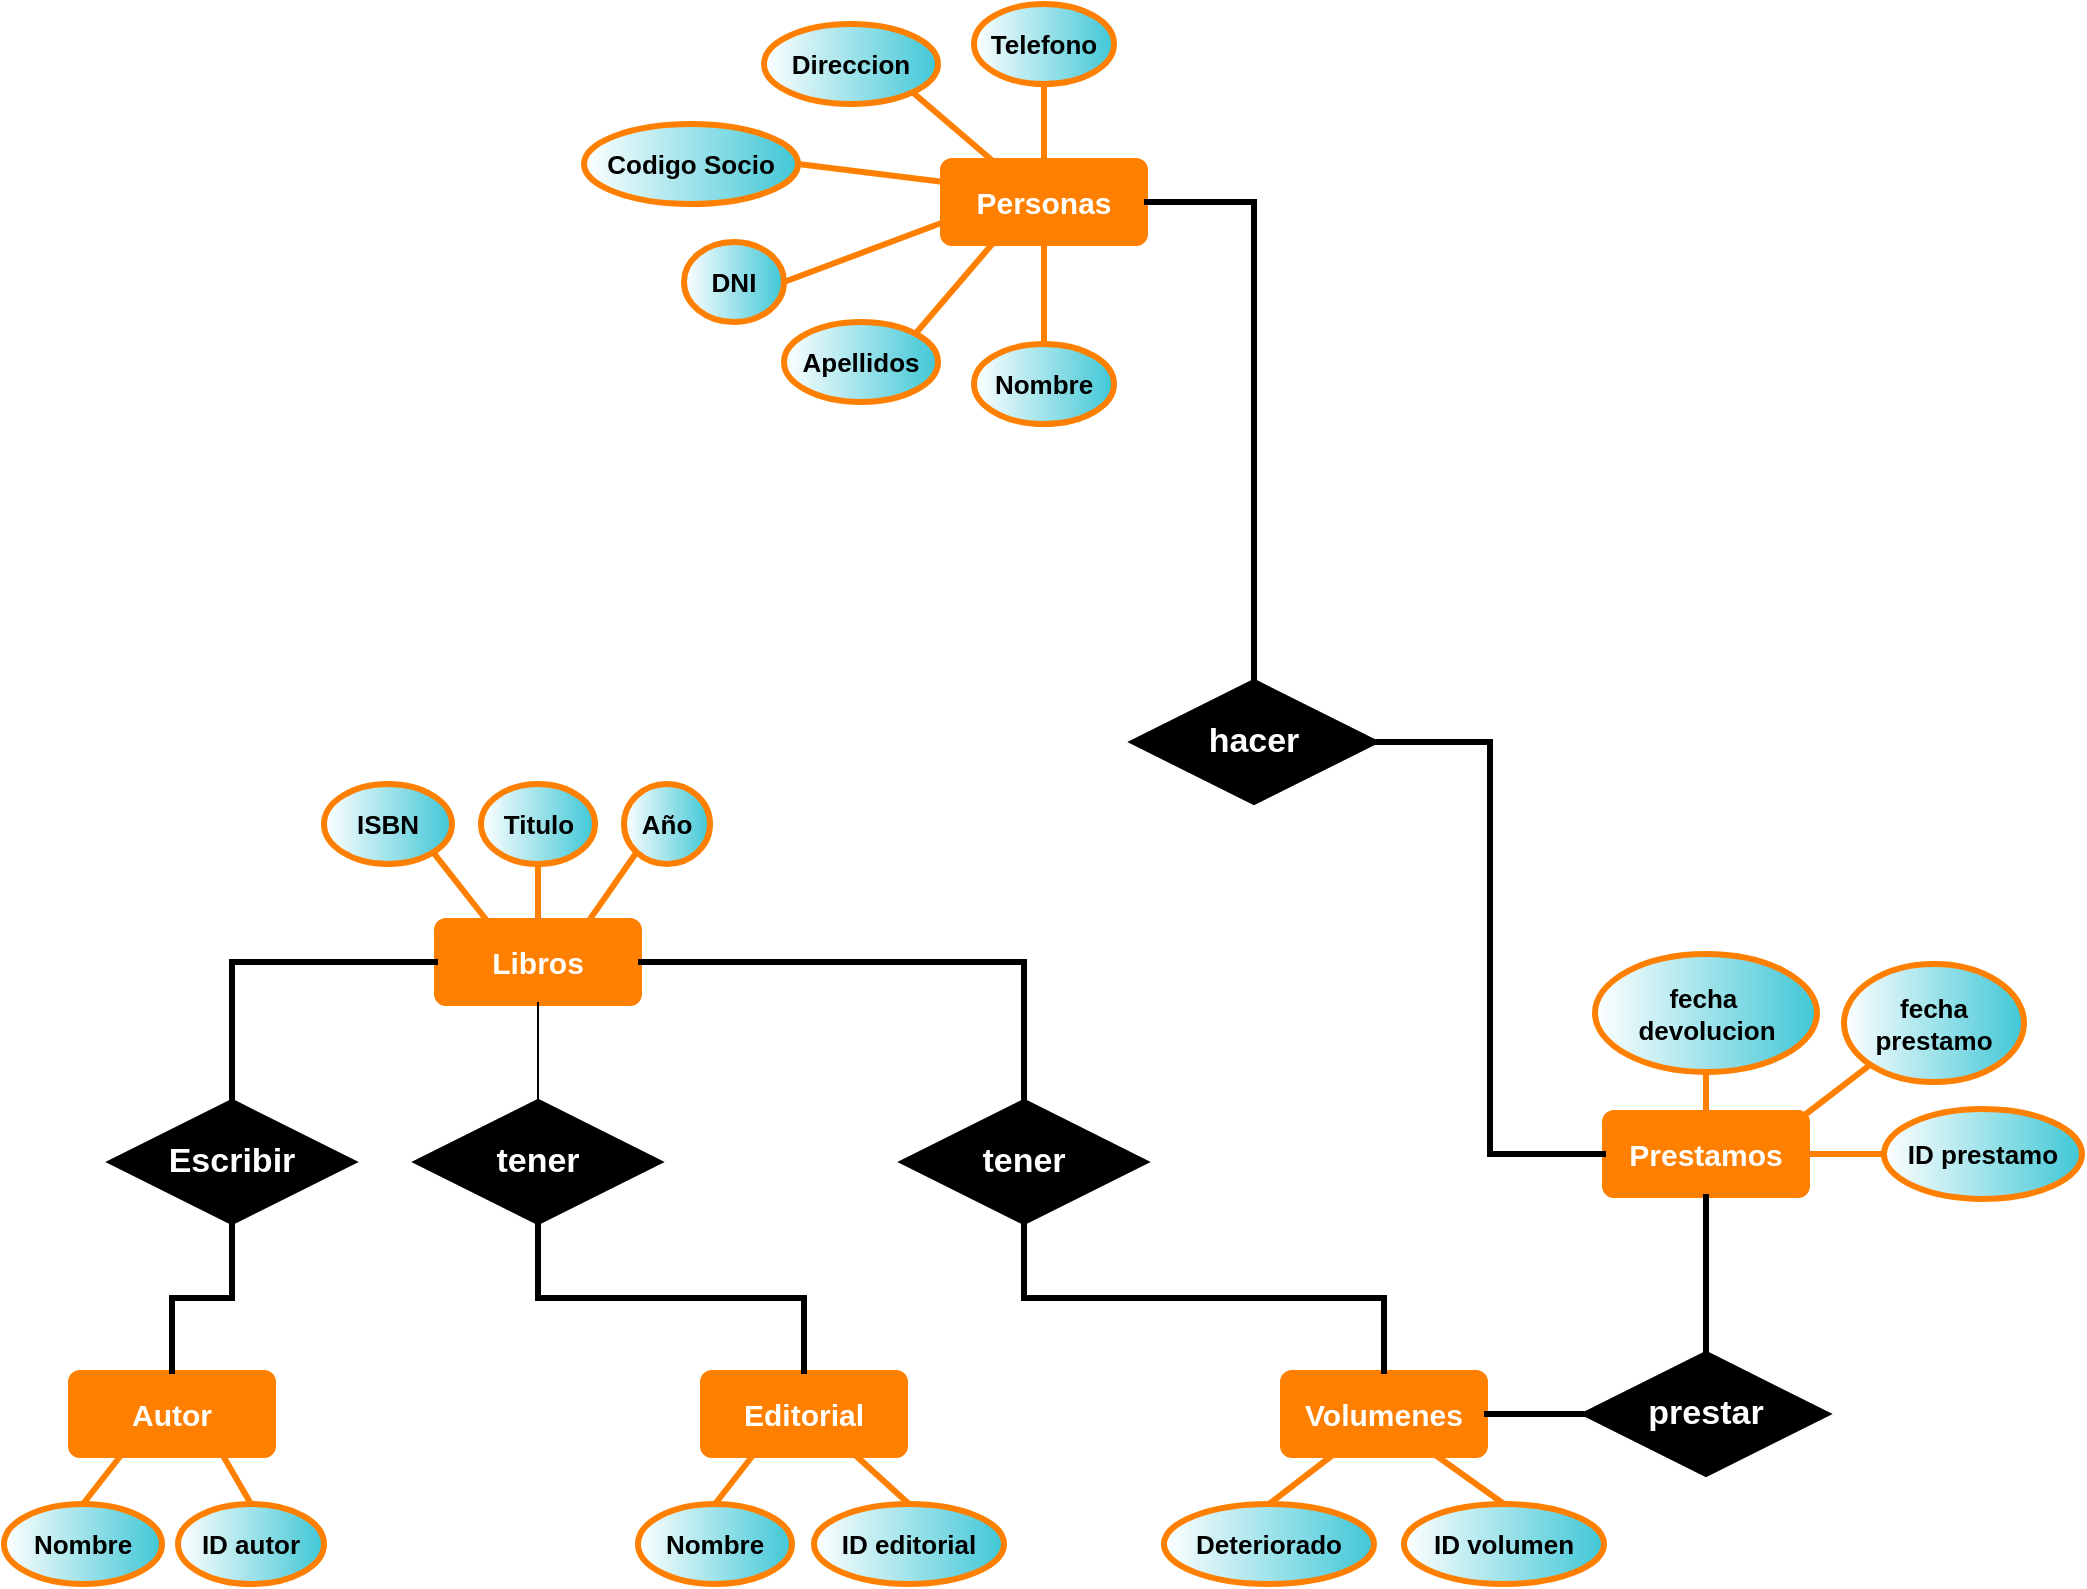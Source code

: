 <mxfile version="21.7.1" type="github">
  <diagram name="Página-1" id="_RUF-M6HG5x_qtiw6F-5">
    <mxGraphModel dx="1760" dy="1032" grid="1" gridSize="10" guides="1" tooltips="1" connect="1" arrows="1" fold="1" page="1" pageScale="1" pageWidth="827" pageHeight="1169" math="0" shadow="0">
      <root>
        <mxCell id="0" />
        <mxCell id="1" parent="0" />
        <mxCell id="2q3YrmP-40-0muAZAwQs-14" value="Personas" style="rounded=1;arcSize=10;whiteSpace=wrap;html=1;align=center;fillColor=#FF8000;strokeColor=#FF8000;fontStyle=1;fontSize=15;strokeWidth=4;fontColor=#FFFFFF;" parent="1" vertex="1">
          <mxGeometry x="790" y="189" width="100" height="40" as="geometry" />
        </mxCell>
        <mxCell id="2q3YrmP-40-0muAZAwQs-15" value="Codigo Socio" style="ellipse;whiteSpace=wrap;html=1;align=center;fillColor=default;strokeColor=#FF8000;fontStyle=1;fontSize=13;strokeWidth=3;gradientColor=#40C7D6;gradientDirection=east;shadow=0;" parent="1" vertex="1">
          <mxGeometry x="610" y="170" width="107" height="40" as="geometry" />
        </mxCell>
        <mxCell id="2q3YrmP-40-0muAZAwQs-17" value="" style="endArrow=none;html=1;rounded=0;exitX=1;exitY=0.5;exitDx=0;exitDy=0;entryX=0;entryY=0.25;entryDx=0;entryDy=0;fillColor=#fff2cc;strokeColor=#FF8000;gradientColor=#ffd966;strokeWidth=3;fontStyle=1;fontSize=13;" parent="1" source="2q3YrmP-40-0muAZAwQs-15" target="2q3YrmP-40-0muAZAwQs-14" edge="1">
          <mxGeometry relative="1" as="geometry">
            <mxPoint x="1030" y="359" as="sourcePoint" />
            <mxPoint x="930" y="309" as="targetPoint" />
          </mxGeometry>
        </mxCell>
        <mxCell id="2q3YrmP-40-0muAZAwQs-18" value="DNI" style="ellipse;whiteSpace=wrap;html=1;align=center;fillColor=default;strokeColor=#FF8000;fontStyle=1;fontSize=13;strokeWidth=3;gradientColor=#40C7D6;gradientDirection=east;shadow=0;" parent="1" vertex="1">
          <mxGeometry x="660" y="229" width="50" height="40" as="geometry" />
        </mxCell>
        <mxCell id="2q3YrmP-40-0muAZAwQs-19" value="" style="endArrow=none;html=1;rounded=0;entryX=1;entryY=0.5;entryDx=0;entryDy=0;exitX=0;exitY=0.75;exitDx=0;exitDy=0;fillColor=#fff2cc;strokeColor=#FF8000;gradientColor=#ffd966;strokeWidth=3;fontStyle=1;fontSize=13;" parent="1" source="2q3YrmP-40-0muAZAwQs-14" target="2q3YrmP-40-0muAZAwQs-18" edge="1">
          <mxGeometry relative="1" as="geometry">
            <mxPoint x="980" y="339" as="sourcePoint" />
            <mxPoint x="1040" y="499" as="targetPoint" />
          </mxGeometry>
        </mxCell>
        <mxCell id="2q3YrmP-40-0muAZAwQs-20" value="Direccion" style="ellipse;whiteSpace=wrap;html=1;align=center;fillColor=default;strokeColor=#FF8000;fontStyle=1;fontSize=13;strokeWidth=3;gradientColor=#40C7D6;gradientDirection=east;shadow=0;" parent="1" vertex="1">
          <mxGeometry x="700" y="120" width="87" height="40" as="geometry" />
        </mxCell>
        <mxCell id="2q3YrmP-40-0muAZAwQs-21" value="Telefono" style="ellipse;whiteSpace=wrap;html=1;align=center;fillColor=default;strokeColor=#FF8000;fontStyle=1;fontSize=13;strokeWidth=3;gradientColor=#40C7D6;gradientDirection=east;shadow=0;" parent="1" vertex="1">
          <mxGeometry x="805" y="110" width="70" height="40" as="geometry" />
        </mxCell>
        <mxCell id="2q3YrmP-40-0muAZAwQs-22" value="Nombre" style="ellipse;whiteSpace=wrap;html=1;align=center;fillColor=default;strokeColor=#FF8000;fontStyle=1;fontSize=13;strokeWidth=3;gradientColor=#40C7D6;gradientDirection=east;shadow=0;" parent="1" vertex="1">
          <mxGeometry x="805" y="280" width="70" height="40" as="geometry" />
        </mxCell>
        <mxCell id="2q3YrmP-40-0muAZAwQs-23" value="Apellidos" style="ellipse;whiteSpace=wrap;html=1;align=center;fillColor=default;strokeColor=#FF8000;fontStyle=1;fontSize=13;strokeWidth=3;gradientColor=#40C7D6;gradientDirection=east;shadow=0;" parent="1" vertex="1">
          <mxGeometry x="710" y="269" width="77" height="40" as="geometry" />
        </mxCell>
        <mxCell id="2q3YrmP-40-0muAZAwQs-24" value="" style="endArrow=none;html=1;rounded=0;exitX=0.25;exitY=1;exitDx=0;exitDy=0;entryX=1;entryY=0;entryDx=0;entryDy=0;fillColor=#fff2cc;strokeColor=#FF8000;gradientColor=#ffd966;strokeWidth=3;fontStyle=1;fontSize=13;" parent="1" source="2q3YrmP-40-0muAZAwQs-14" target="2q3YrmP-40-0muAZAwQs-23" edge="1">
          <mxGeometry relative="1" as="geometry">
            <mxPoint x="880" y="399" as="sourcePoint" />
            <mxPoint x="1040" y="399" as="targetPoint" />
          </mxGeometry>
        </mxCell>
        <mxCell id="2q3YrmP-40-0muAZAwQs-25" value="" style="endArrow=none;html=1;rounded=0;exitX=0.5;exitY=1;exitDx=0;exitDy=0;entryX=0.5;entryY=0;entryDx=0;entryDy=0;fillColor=#fff2cc;strokeColor=#FF8000;gradientColor=#ffd966;strokeWidth=3;fontStyle=1;fontSize=13;" parent="1" source="2q3YrmP-40-0muAZAwQs-14" target="2q3YrmP-40-0muAZAwQs-22" edge="1">
          <mxGeometry relative="1" as="geometry">
            <mxPoint x="880" y="399" as="sourcePoint" />
            <mxPoint x="1040" y="399" as="targetPoint" />
          </mxGeometry>
        </mxCell>
        <mxCell id="2q3YrmP-40-0muAZAwQs-26" value="" style="endArrow=none;html=1;rounded=0;exitX=0.5;exitY=0;exitDx=0;exitDy=0;entryX=0.5;entryY=1;entryDx=0;entryDy=0;fillColor=#fff2cc;strokeColor=#FF8000;gradientColor=#ffd966;strokeWidth=3;fontStyle=1;fontSize=13;" parent="1" source="2q3YrmP-40-0muAZAwQs-14" target="2q3YrmP-40-0muAZAwQs-21" edge="1">
          <mxGeometry relative="1" as="geometry">
            <mxPoint x="880" y="399" as="sourcePoint" />
            <mxPoint x="1040" y="399" as="targetPoint" />
          </mxGeometry>
        </mxCell>
        <mxCell id="2q3YrmP-40-0muAZAwQs-27" value="" style="endArrow=none;html=1;rounded=0;entryX=0.25;entryY=0;entryDx=0;entryDy=0;fillColor=#fff2cc;strokeColor=#FF8000;gradientColor=#ffd966;exitX=1;exitY=1;exitDx=0;exitDy=0;strokeWidth=3;fontStyle=1;fontSize=13;" parent="1" source="2q3YrmP-40-0muAZAwQs-20" target="2q3YrmP-40-0muAZAwQs-14" edge="1">
          <mxGeometry relative="1" as="geometry">
            <mxPoint x="880" y="299" as="sourcePoint" />
            <mxPoint x="1040" y="299" as="targetPoint" />
          </mxGeometry>
        </mxCell>
        <mxCell id="2q3YrmP-40-0muAZAwQs-28" value="Libros" style="rounded=1;arcSize=10;whiteSpace=wrap;html=1;align=center;fillColor=#FF8000;strokeColor=#FF8000;fontStyle=1;fontSize=15;strokeWidth=4;fontColor=#FFFFFF;" parent="1" vertex="1">
          <mxGeometry x="537" y="569" width="100" height="40" as="geometry" />
        </mxCell>
        <mxCell id="2q3YrmP-40-0muAZAwQs-29" value="Titulo" style="ellipse;whiteSpace=wrap;html=1;align=center;fillColor=default;strokeColor=#FF8000;fontStyle=1;fontSize=13;strokeWidth=3;gradientColor=#40C7D6;gradientDirection=east;shadow=0;" parent="1" vertex="1">
          <mxGeometry x="558.5" y="500" width="57" height="40" as="geometry" />
        </mxCell>
        <mxCell id="2q3YrmP-40-0muAZAwQs-31" value="ISBN" style="ellipse;whiteSpace=wrap;html=1;align=center;fillColor=default;strokeColor=#FF8000;fontStyle=1;fontSize=13;strokeWidth=3;gradientColor=#40C7D6;gradientDirection=east;shadow=0;" parent="1" vertex="1">
          <mxGeometry x="480" y="500" width="64" height="40" as="geometry" />
        </mxCell>
        <mxCell id="2q3YrmP-40-0muAZAwQs-32" value="Año" style="ellipse;whiteSpace=wrap;html=1;align=center;fillColor=default;strokeColor=#FF8000;fontStyle=1;fontSize=13;strokeWidth=3;gradientColor=#40C7D6;gradientDirection=east;shadow=0;" parent="1" vertex="1">
          <mxGeometry x="630" y="500" width="43" height="40" as="geometry" />
        </mxCell>
        <mxCell id="2q3YrmP-40-0muAZAwQs-35" value="" style="endArrow=none;html=1;rounded=0;exitX=0.5;exitY=1;exitDx=0;exitDy=0;entryX=0.5;entryY=0;entryDx=0;entryDy=0;fillColor=#fff2cc;strokeColor=#FF8000;gradientColor=#ffd966;strokeWidth=3;fontStyle=1;fontSize=13;" parent="1" source="2q3YrmP-40-0muAZAwQs-29" target="2q3YrmP-40-0muAZAwQs-28" edge="1">
          <mxGeometry relative="1" as="geometry">
            <mxPoint x="507" y="589" as="sourcePoint" />
            <mxPoint x="667" y="589" as="targetPoint" />
          </mxGeometry>
        </mxCell>
        <mxCell id="2q3YrmP-40-0muAZAwQs-36" value="" style="endArrow=none;html=1;rounded=0;exitX=0;exitY=1;exitDx=0;exitDy=0;entryX=0.75;entryY=0;entryDx=0;entryDy=0;fillColor=#fff2cc;strokeColor=#FF8000;gradientColor=#ffd966;strokeWidth=3;fontStyle=1;fontSize=13;" parent="1" source="2q3YrmP-40-0muAZAwQs-32" target="2q3YrmP-40-0muAZAwQs-28" edge="1">
          <mxGeometry relative="1" as="geometry">
            <mxPoint x="507" y="589" as="sourcePoint" />
            <mxPoint x="667" y="589" as="targetPoint" />
          </mxGeometry>
        </mxCell>
        <mxCell id="2q3YrmP-40-0muAZAwQs-39" value="" style="endArrow=none;html=1;rounded=0;entryX=1;entryY=1;entryDx=0;entryDy=0;exitX=0.25;exitY=0;exitDx=0;exitDy=0;fillColor=#fff2cc;strokeColor=#FF8000;gradientColor=#ffd966;strokeWidth=3;fontStyle=1;fontSize=13;" parent="1" source="2q3YrmP-40-0muAZAwQs-28" target="2q3YrmP-40-0muAZAwQs-31" edge="1">
          <mxGeometry relative="1" as="geometry">
            <mxPoint x="317" y="549" as="sourcePoint" />
            <mxPoint x="477" y="549" as="targetPoint" />
          </mxGeometry>
        </mxCell>
        <mxCell id="2q3YrmP-40-0muAZAwQs-40" value="Autor" style="rounded=1;arcSize=10;whiteSpace=wrap;html=1;align=center;fillColor=#FF8000;strokeColor=#FF8000;fontStyle=1;fontSize=15;strokeWidth=4;fontColor=#FFFFFF;" parent="1" vertex="1">
          <mxGeometry x="354" y="795" width="100" height="40" as="geometry" />
        </mxCell>
        <mxCell id="2q3YrmP-40-0muAZAwQs-41" value="Nombre" style="ellipse;whiteSpace=wrap;html=1;align=center;fillColor=default;strokeColor=#FF8000;fontStyle=1;fontSize=13;strokeWidth=3;gradientColor=#40C7D6;gradientDirection=east;shadow=0;" parent="1" vertex="1">
          <mxGeometry x="320" y="860" width="79" height="40" as="geometry" />
        </mxCell>
        <mxCell id="2q3YrmP-40-0muAZAwQs-42" value="ID autor" style="ellipse;whiteSpace=wrap;html=1;align=center;fillColor=default;strokeColor=#FF8000;fontStyle=1;fontSize=13;strokeWidth=3;gradientColor=#40C7D6;gradientDirection=east;shadow=0;" parent="1" vertex="1">
          <mxGeometry x="407" y="860" width="73" height="40" as="geometry" />
        </mxCell>
        <mxCell id="2q3YrmP-40-0muAZAwQs-43" value="" style="endArrow=none;html=1;rounded=0;exitX=0.25;exitY=1;exitDx=0;exitDy=0;entryX=0.5;entryY=0;entryDx=0;entryDy=0;fillColor=#fff2cc;strokeColor=#FF8000;gradientColor=#ffd966;strokeWidth=3;fontStyle=1;fontSize=13;" parent="1" source="2q3YrmP-40-0muAZAwQs-40" target="2q3YrmP-40-0muAZAwQs-41" edge="1">
          <mxGeometry relative="1" as="geometry">
            <mxPoint x="264" y="955" as="sourcePoint" />
            <mxPoint x="424" y="955" as="targetPoint" />
          </mxGeometry>
        </mxCell>
        <mxCell id="2q3YrmP-40-0muAZAwQs-44" value="" style="endArrow=none;html=1;rounded=0;exitX=0.75;exitY=1;exitDx=0;exitDy=0;entryX=0.5;entryY=0;entryDx=0;entryDy=0;fillColor=#fff2cc;strokeColor=#FF8000;gradientColor=#ffd966;strokeWidth=3;fontStyle=1;fontSize=13;" parent="1" source="2q3YrmP-40-0muAZAwQs-40" target="2q3YrmP-40-0muAZAwQs-42" edge="1">
          <mxGeometry relative="1" as="geometry">
            <mxPoint x="389" y="845" as="sourcePoint" />
            <mxPoint x="374" y="915" as="targetPoint" />
          </mxGeometry>
        </mxCell>
        <mxCell id="2q3YrmP-40-0muAZAwQs-45" value="Editorial" style="rounded=1;arcSize=10;whiteSpace=wrap;html=1;align=center;fillColor=#FF8000;strokeColor=#FF8000;fontStyle=1;fontSize=15;strokeWidth=4;fontColor=#FFFFFF;" parent="1" vertex="1">
          <mxGeometry x="670" y="795" width="100" height="40" as="geometry" />
        </mxCell>
        <mxCell id="2q3YrmP-40-0muAZAwQs-46" value="Nombre" style="ellipse;whiteSpace=wrap;html=1;align=center;fillColor=default;strokeColor=#FF8000;fontStyle=1;fontSize=13;strokeWidth=3;gradientColor=#40C7D6;gradientDirection=east;shadow=0;" parent="1" vertex="1">
          <mxGeometry x="637" y="860" width="77" height="40" as="geometry" />
        </mxCell>
        <mxCell id="2q3YrmP-40-0muAZAwQs-47" value="ID editorial" style="ellipse;whiteSpace=wrap;html=1;align=center;fillColor=default;strokeColor=#FF8000;fontStyle=1;fontSize=13;strokeWidth=3;gradientColor=#40C7D6;gradientDirection=east;shadow=0;" parent="1" vertex="1">
          <mxGeometry x="725" y="860" width="95" height="40" as="geometry" />
        </mxCell>
        <mxCell id="2q3YrmP-40-0muAZAwQs-48" value="" style="endArrow=none;html=1;rounded=0;exitX=0.25;exitY=1;exitDx=0;exitDy=0;entryX=0.5;entryY=0;entryDx=0;entryDy=0;fillColor=#fff2cc;strokeColor=#FF8000;gradientColor=#ffd966;strokeWidth=3;fontStyle=1;fontSize=13;" parent="1" source="2q3YrmP-40-0muAZAwQs-45" target="2q3YrmP-40-0muAZAwQs-46" edge="1">
          <mxGeometry relative="1" as="geometry">
            <mxPoint x="580" y="955" as="sourcePoint" />
            <mxPoint x="740" y="955" as="targetPoint" />
          </mxGeometry>
        </mxCell>
        <mxCell id="2q3YrmP-40-0muAZAwQs-49" value="" style="endArrow=none;html=1;rounded=0;exitX=0.75;exitY=1;exitDx=0;exitDy=0;entryX=0.5;entryY=0;entryDx=0;entryDy=0;fillColor=#fff2cc;strokeColor=#FF8000;gradientColor=#ffd966;strokeWidth=3;fontStyle=1;fontSize=13;" parent="1" source="2q3YrmP-40-0muAZAwQs-45" target="2q3YrmP-40-0muAZAwQs-47" edge="1">
          <mxGeometry relative="1" as="geometry">
            <mxPoint x="705" y="845" as="sourcePoint" />
            <mxPoint x="690" y="915" as="targetPoint" />
          </mxGeometry>
        </mxCell>
        <mxCell id="2q3YrmP-40-0muAZAwQs-51" value="Volumenes" style="rounded=1;arcSize=10;whiteSpace=wrap;html=1;align=center;fillColor=#FF8000;strokeColor=#FF8000;fontStyle=1;fontSize=15;strokeWidth=4;fontColor=#FFFFFF;" parent="1" vertex="1">
          <mxGeometry x="960" y="795" width="100" height="40" as="geometry" />
        </mxCell>
        <mxCell id="2q3YrmP-40-0muAZAwQs-52" value="Deteriorado" style="ellipse;whiteSpace=wrap;html=1;align=center;fillColor=default;strokeColor=#FF8000;fontStyle=1;fontSize=13;strokeWidth=3;gradientColor=#40C7D6;gradientDirection=east;shadow=0;" parent="1" vertex="1">
          <mxGeometry x="900" y="860" width="105" height="40" as="geometry" />
        </mxCell>
        <mxCell id="2q3YrmP-40-0muAZAwQs-53" value="ID volumen" style="ellipse;whiteSpace=wrap;html=1;align=center;fillColor=default;strokeColor=#FF8000;fontStyle=1;fontSize=13;strokeWidth=3;gradientColor=#40C7D6;gradientDirection=east;shadow=0;" parent="1" vertex="1">
          <mxGeometry x="1020" y="860" width="100" height="40" as="geometry" />
        </mxCell>
        <mxCell id="2q3YrmP-40-0muAZAwQs-54" value="" style="endArrow=none;html=1;rounded=0;exitX=0.25;exitY=1;exitDx=0;exitDy=0;entryX=0.5;entryY=0;entryDx=0;entryDy=0;fillColor=#fff2cc;strokeColor=#FF8000;gradientColor=#ffd966;strokeWidth=3;fontStyle=1;fontSize=13;" parent="1" source="2q3YrmP-40-0muAZAwQs-51" target="2q3YrmP-40-0muAZAwQs-52" edge="1">
          <mxGeometry relative="1" as="geometry">
            <mxPoint x="870" y="955" as="sourcePoint" />
            <mxPoint x="1030" y="955" as="targetPoint" />
          </mxGeometry>
        </mxCell>
        <mxCell id="2q3YrmP-40-0muAZAwQs-55" value="" style="endArrow=none;html=1;rounded=0;exitX=0.75;exitY=1;exitDx=0;exitDy=0;entryX=0.5;entryY=0;entryDx=0;entryDy=0;fillColor=#fff2cc;strokeColor=#FF8000;gradientColor=#ffd966;strokeWidth=3;fontStyle=1;fontSize=13;" parent="1" source="2q3YrmP-40-0muAZAwQs-51" target="2q3YrmP-40-0muAZAwQs-53" edge="1">
          <mxGeometry relative="1" as="geometry">
            <mxPoint x="995" y="845" as="sourcePoint" />
            <mxPoint x="980" y="915" as="targetPoint" />
          </mxGeometry>
        </mxCell>
        <mxCell id="2q3YrmP-40-0muAZAwQs-56" value="Prestamos" style="rounded=1;arcSize=10;whiteSpace=wrap;html=1;align=center;fillColor=#FF8000;strokeColor=#FF8000;fontStyle=1;fontSize=15;strokeWidth=4;fontColor=#FFFFFF;" parent="1" vertex="1">
          <mxGeometry x="1121" y="665" width="100" height="40" as="geometry" />
        </mxCell>
        <mxCell id="2q3YrmP-40-0muAZAwQs-57" value="ID prestamo" style="ellipse;whiteSpace=wrap;html=1;align=center;fillColor=default;strokeColor=#FF8000;fontStyle=1;fontSize=13;strokeWidth=3;gradientColor=#40C7D6;gradientDirection=east;shadow=0;" parent="1" vertex="1">
          <mxGeometry x="1260" y="662.5" width="99" height="45" as="geometry" />
        </mxCell>
        <mxCell id="2q3YrmP-40-0muAZAwQs-59" value="" style="endArrow=none;html=1;rounded=0;exitX=1;exitY=0.5;exitDx=0;exitDy=0;fillColor=#fff2cc;strokeColor=#FF8000;gradientColor=#ffd966;entryX=0;entryY=0.5;entryDx=0;entryDy=0;strokeWidth=3;fontStyle=1;fontSize=13;" parent="1" source="2q3YrmP-40-0muAZAwQs-56" target="2q3YrmP-40-0muAZAwQs-57" edge="1">
          <mxGeometry relative="1" as="geometry">
            <mxPoint x="1031" y="825" as="sourcePoint" />
            <mxPoint x="1171" y="729" as="targetPoint" />
          </mxGeometry>
        </mxCell>
        <mxCell id="2q3YrmP-40-0muAZAwQs-60" value="" style="endArrow=none;html=1;rounded=0;exitX=1;exitY=0;exitDx=0;exitDy=0;fillColor=#fff2cc;strokeColor=#FF8000;gradientColor=#ffd966;entryX=0;entryY=1;entryDx=0;entryDy=0;strokeWidth=3;fontStyle=1;fontSize=13;" parent="1" source="2q3YrmP-40-0muAZAwQs-56" target="2q3YrmP-40-0muAZAwQs-62" edge="1">
          <mxGeometry relative="1" as="geometry">
            <mxPoint x="1156" y="715" as="sourcePoint" />
            <mxPoint x="1281" y="633" as="targetPoint" />
          </mxGeometry>
        </mxCell>
        <mxCell id="2q3YrmP-40-0muAZAwQs-61" value="fecha&amp;nbsp; devolucion" style="ellipse;whiteSpace=wrap;html=1;align=center;fillColor=default;strokeColor=#FF8000;fontStyle=1;fontSize=13;strokeWidth=3;gradientColor=#40C7D6;gradientDirection=east;shadow=0;" parent="1" vertex="1">
          <mxGeometry x="1115.5" y="585" width="111" height="59" as="geometry" />
        </mxCell>
        <mxCell id="2q3YrmP-40-0muAZAwQs-62" value="fecha prestamo" style="ellipse;whiteSpace=wrap;html=1;align=center;fillColor=default;strokeColor=#FF8000;fontStyle=1;fontSize=13;strokeWidth=3;gradientColor=#40C7D6;gradientDirection=east;shadow=0;" parent="1" vertex="1">
          <mxGeometry x="1240" y="590" width="90" height="59" as="geometry" />
        </mxCell>
        <mxCell id="2q3YrmP-40-0muAZAwQs-63" value="" style="endArrow=none;html=1;rounded=0;exitX=0.5;exitY=1;exitDx=0;exitDy=0;entryX=0.5;entryY=0;entryDx=0;entryDy=0;fillColor=#fff2cc;strokeColor=#FF8000;gradientColor=#ffd966;strokeWidth=3;fontStyle=1;fontSize=13;" parent="1" source="2q3YrmP-40-0muAZAwQs-61" target="2q3YrmP-40-0muAZAwQs-56" edge="1">
          <mxGeometry relative="1" as="geometry">
            <mxPoint x="1156" y="715" as="sourcePoint" />
            <mxPoint x="1181" y="743" as="targetPoint" />
          </mxGeometry>
        </mxCell>
        <mxCell id="2q3YrmP-40-0muAZAwQs-64" value="tener" style="shape=rhombus;perimeter=rhombusPerimeter;whiteSpace=wrap;html=1;align=center;fillColor=#000000;strokeColor=#000000;strokeWidth=3;fontStyle=1;fontSize=17;fontColor=#FFFFFF;" parent="1" vertex="1">
          <mxGeometry x="527" y="659" width="120" height="60" as="geometry" />
        </mxCell>
        <mxCell id="2q3YrmP-40-0muAZAwQs-65" value="" style="endArrow=none;html=1;rounded=0;exitX=0.5;exitY=1;exitDx=0;exitDy=0;entryX=0.5;entryY=0;entryDx=0;entryDy=0;fontStyle=1;fontSize=13;" parent="1" source="2q3YrmP-40-0muAZAwQs-28" target="2q3YrmP-40-0muAZAwQs-64" edge="1">
          <mxGeometry relative="1" as="geometry">
            <mxPoint x="510" y="669" as="sourcePoint" />
            <mxPoint x="670" y="669" as="targetPoint" />
          </mxGeometry>
        </mxCell>
        <mxCell id="2q3YrmP-40-0muAZAwQs-66" value="" style="endArrow=none;html=1;rounded=0;exitX=0.5;exitY=1;exitDx=0;exitDy=0;entryX=0.5;entryY=0;entryDx=0;entryDy=0;edgeStyle=orthogonalEdgeStyle;strokeColor=#000000;strokeWidth=3;fontStyle=1;fontSize=13;" parent="1" source="2q3YrmP-40-0muAZAwQs-64" target="2q3YrmP-40-0muAZAwQs-45" edge="1">
          <mxGeometry relative="1" as="geometry">
            <mxPoint x="597" y="619" as="sourcePoint" />
            <mxPoint x="700" y="679" as="targetPoint" />
          </mxGeometry>
        </mxCell>
        <mxCell id="2q3YrmP-40-0muAZAwQs-67" value="Escribir" style="shape=rhombus;perimeter=rhombusPerimeter;whiteSpace=wrap;html=1;align=center;fillColor=#000000;strokeColor=#000000;strokeWidth=3;fontStyle=1;fontSize=17;fontColor=#FFFFFF;" parent="1" vertex="1">
          <mxGeometry x="374" y="659" width="120" height="60" as="geometry" />
        </mxCell>
        <mxCell id="2q3YrmP-40-0muAZAwQs-68" value="" style="endArrow=none;html=1;rounded=0;exitX=0;exitY=0.5;exitDx=0;exitDy=0;entryX=0.5;entryY=0;entryDx=0;entryDy=0;edgeStyle=orthogonalEdgeStyle;strokeColor=#000000;strokeWidth=3;fontStyle=1;fontSize=13;" parent="1" source="2q3YrmP-40-0muAZAwQs-28" target="2q3YrmP-40-0muAZAwQs-67" edge="1">
          <mxGeometry relative="1" as="geometry">
            <mxPoint x="460" y="759" as="sourcePoint" />
            <mxPoint x="620" y="759" as="targetPoint" />
          </mxGeometry>
        </mxCell>
        <mxCell id="2q3YrmP-40-0muAZAwQs-69" value="" style="endArrow=none;html=1;rounded=0;exitX=0.5;exitY=1;exitDx=0;exitDy=0;entryX=0.5;entryY=0;entryDx=0;entryDy=0;edgeStyle=orthogonalEdgeStyle;strokeColor=#000000;strokeWidth=3;fontStyle=1;fontSize=13;" parent="1" source="2q3YrmP-40-0muAZAwQs-67" target="2q3YrmP-40-0muAZAwQs-40" edge="1">
          <mxGeometry relative="1" as="geometry">
            <mxPoint x="460" y="759" as="sourcePoint" />
            <mxPoint x="620" y="759" as="targetPoint" />
          </mxGeometry>
        </mxCell>
        <mxCell id="2q3YrmP-40-0muAZAwQs-71" value="tener" style="shape=rhombus;perimeter=rhombusPerimeter;whiteSpace=wrap;html=1;align=center;fillColor=#000000;strokeColor=#000000;strokeWidth=3;fontStyle=1;fontSize=17;fontColor=#FFFFFF;" parent="1" vertex="1">
          <mxGeometry x="770" y="659" width="120" height="60" as="geometry" />
        </mxCell>
        <mxCell id="2q3YrmP-40-0muAZAwQs-72" value="" style="endArrow=none;html=1;rounded=0;entryX=0.5;entryY=0;entryDx=0;entryDy=0;exitX=0.5;exitY=1;exitDx=0;exitDy=0;edgeStyle=orthogonalEdgeStyle;strokeColor=#000000;strokeWidth=3;fontStyle=1;fontSize=13;" parent="1" source="2q3YrmP-40-0muAZAwQs-71" target="2q3YrmP-40-0muAZAwQs-51" edge="1">
          <mxGeometry relative="1" as="geometry">
            <mxPoint x="460" y="759" as="sourcePoint" />
            <mxPoint x="620" y="759" as="targetPoint" />
          </mxGeometry>
        </mxCell>
        <mxCell id="2q3YrmP-40-0muAZAwQs-73" value="" style="endArrow=none;html=1;rounded=0;exitX=1;exitY=0.5;exitDx=0;exitDy=0;entryX=0.5;entryY=0;entryDx=0;entryDy=0;edgeStyle=orthogonalEdgeStyle;strokeColor=#000000;strokeWidth=3;fontStyle=1;fontSize=13;" parent="1" source="2q3YrmP-40-0muAZAwQs-28" target="2q3YrmP-40-0muAZAwQs-71" edge="1">
          <mxGeometry relative="1" as="geometry">
            <mxPoint x="460" y="759" as="sourcePoint" />
            <mxPoint x="620" y="759" as="targetPoint" />
          </mxGeometry>
        </mxCell>
        <mxCell id="2q3YrmP-40-0muAZAwQs-75" value="hacer" style="shape=rhombus;perimeter=rhombusPerimeter;whiteSpace=wrap;html=1;align=center;fillColor=#000000;strokeColor=#000000;strokeWidth=3;fontStyle=1;fontSize=17;fontColor=#FFFFFF;" parent="1" vertex="1">
          <mxGeometry x="885" y="449" width="120" height="60" as="geometry" />
        </mxCell>
        <mxCell id="2q3YrmP-40-0muAZAwQs-76" value="" style="endArrow=none;html=1;rounded=0;exitX=1;exitY=0.5;exitDx=0;exitDy=0;entryX=0.5;entryY=0;entryDx=0;entryDy=0;edgeStyle=orthogonalEdgeStyle;strokeColor=#000000;strokeWidth=3;fontStyle=1;fontSize=13;" parent="1" source="2q3YrmP-40-0muAZAwQs-14" target="2q3YrmP-40-0muAZAwQs-75" edge="1">
          <mxGeometry relative="1" as="geometry">
            <mxPoint x="330" y="589" as="sourcePoint" />
            <mxPoint x="680" y="759" as="targetPoint" />
          </mxGeometry>
        </mxCell>
        <mxCell id="2q3YrmP-40-0muAZAwQs-77" value="" style="endArrow=none;html=1;rounded=0;exitX=1;exitY=0.5;exitDx=0;exitDy=0;entryX=0;entryY=0.5;entryDx=0;entryDy=0;edgeStyle=orthogonalEdgeStyle;strokeColor=#000000;strokeWidth=3;fontStyle=1;fontSize=13;" parent="1" source="2q3YrmP-40-0muAZAwQs-75" target="2q3YrmP-40-0muAZAwQs-56" edge="1">
          <mxGeometry relative="1" as="geometry">
            <mxPoint x="520" y="759" as="sourcePoint" />
            <mxPoint x="680" y="759" as="targetPoint" />
          </mxGeometry>
        </mxCell>
        <mxCell id="2q3YrmP-40-0muAZAwQs-78" value="prestar" style="shape=rhombus;perimeter=rhombusPerimeter;whiteSpace=wrap;html=1;align=center;fillColor=#000000;strokeColor=#000000;strokeWidth=3;fontStyle=1;fontSize=17;fontColor=#FFFFFF;" parent="1" vertex="1">
          <mxGeometry x="1111" y="785" width="120" height="60" as="geometry" />
        </mxCell>
        <mxCell id="2q3YrmP-40-0muAZAwQs-79" value="" style="endArrow=none;html=1;rounded=0;exitX=1;exitY=0.5;exitDx=0;exitDy=0;entryX=0;entryY=0.5;entryDx=0;entryDy=0;strokeWidth=3;strokeColor=#000000;fontStyle=1;fontSize=13;" parent="1" source="2q3YrmP-40-0muAZAwQs-51" target="2q3YrmP-40-0muAZAwQs-78" edge="1">
          <mxGeometry relative="1" as="geometry">
            <mxPoint x="950" y="759" as="sourcePoint" />
            <mxPoint x="1110" y="759" as="targetPoint" />
          </mxGeometry>
        </mxCell>
        <mxCell id="2q3YrmP-40-0muAZAwQs-81" value="" style="endArrow=none;html=1;rounded=0;entryX=0.5;entryY=0;entryDx=0;entryDy=0;exitX=0.5;exitY=1;exitDx=0;exitDy=0;strokeWidth=3;strokeColor=#000000;fontStyle=1;fontSize=13;" parent="1" source="2q3YrmP-40-0muAZAwQs-56" target="2q3YrmP-40-0muAZAwQs-78" edge="1">
          <mxGeometry relative="1" as="geometry">
            <mxPoint x="950" y="759" as="sourcePoint" />
            <mxPoint x="1110" y="759" as="targetPoint" />
          </mxGeometry>
        </mxCell>
      </root>
    </mxGraphModel>
  </diagram>
</mxfile>
